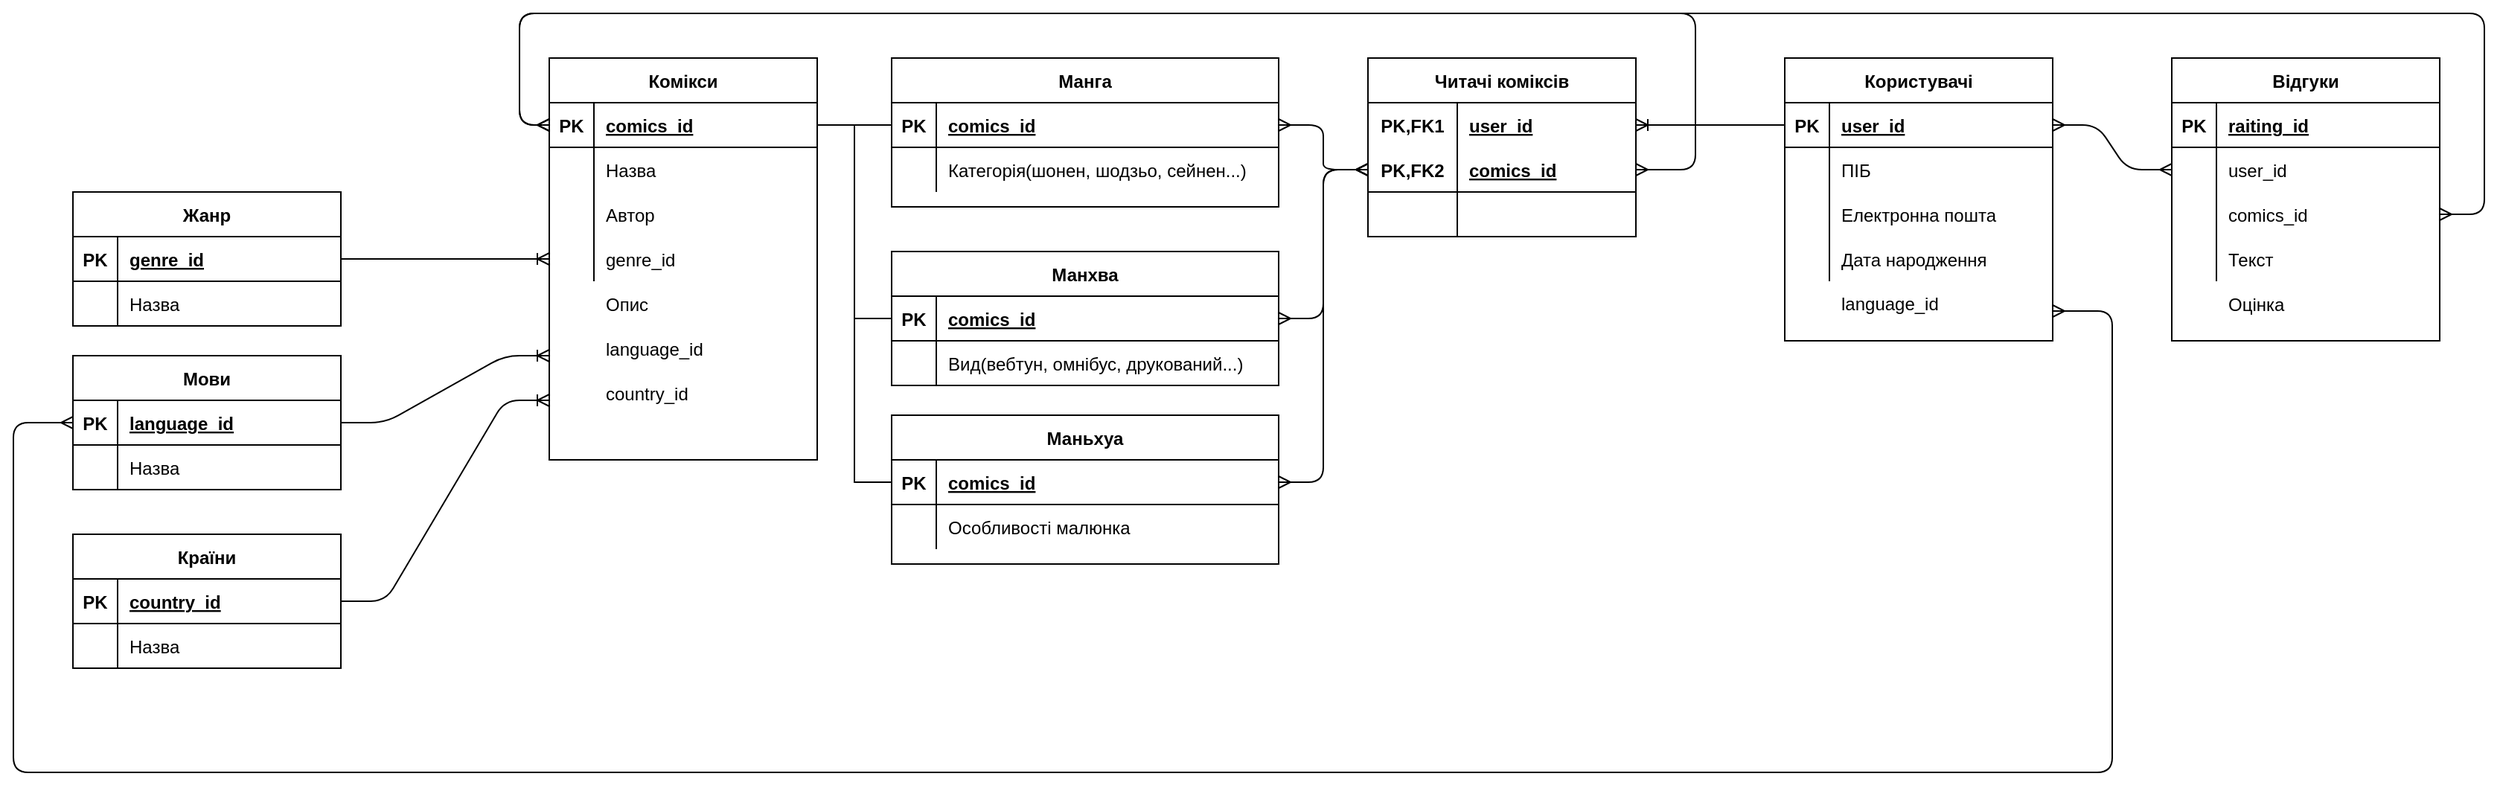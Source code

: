 <mxfile version="14.4.3" type="device"><diagram id="vymcYS4AUsaxsfzsNmZC" name="Сторінка-1"><mxGraphModel dx="1662" dy="814" grid="1" gridSize="10" guides="1" tooltips="1" connect="1" arrows="1" fold="1" page="1" pageScale="1" pageWidth="827" pageHeight="1169" math="0" shadow="0"><root><mxCell id="0"/><mxCell id="1" parent="0"/><mxCell id="VM4lRqBIkZv92vrYfj7k-14" value="Мови" style="shape=table;startSize=30;container=1;collapsible=1;childLayout=tableLayout;fixedRows=1;rowLines=0;fontStyle=1;align=center;resizeLast=1;" parent="1" vertex="1"><mxGeometry x="290" y="240" width="180" height="90" as="geometry"/></mxCell><mxCell id="VM4lRqBIkZv92vrYfj7k-15" value="" style="shape=partialRectangle;collapsible=0;dropTarget=0;pointerEvents=0;fillColor=none;top=0;left=0;bottom=1;right=0;points=[[0,0.5],[1,0.5]];portConstraint=eastwest;" parent="VM4lRqBIkZv92vrYfj7k-14" vertex="1"><mxGeometry y="30" width="180" height="30" as="geometry"/></mxCell><mxCell id="VM4lRqBIkZv92vrYfj7k-16" value="PK" style="shape=partialRectangle;connectable=0;fillColor=none;top=0;left=0;bottom=0;right=0;fontStyle=1;overflow=hidden;" parent="VM4lRqBIkZv92vrYfj7k-15" vertex="1"><mxGeometry width="30" height="30" as="geometry"/></mxCell><mxCell id="VM4lRqBIkZv92vrYfj7k-17" value="language_id" style="shape=partialRectangle;connectable=0;fillColor=none;top=0;left=0;bottom=0;right=0;align=left;spacingLeft=6;fontStyle=5;overflow=hidden;" parent="VM4lRqBIkZv92vrYfj7k-15" vertex="1"><mxGeometry x="30" width="150" height="30" as="geometry"/></mxCell><mxCell id="VM4lRqBIkZv92vrYfj7k-18" value="" style="shape=partialRectangle;collapsible=0;dropTarget=0;pointerEvents=0;fillColor=none;top=0;left=0;bottom=0;right=0;points=[[0,0.5],[1,0.5]];portConstraint=eastwest;" parent="VM4lRqBIkZv92vrYfj7k-14" vertex="1"><mxGeometry y="60" width="180" height="30" as="geometry"/></mxCell><mxCell id="VM4lRqBIkZv92vrYfj7k-19" value="" style="shape=partialRectangle;connectable=0;fillColor=none;top=0;left=0;bottom=0;right=0;editable=1;overflow=hidden;" parent="VM4lRqBIkZv92vrYfj7k-18" vertex="1"><mxGeometry width="30" height="30" as="geometry"/></mxCell><mxCell id="VM4lRqBIkZv92vrYfj7k-20" value="Назва" style="shape=partialRectangle;connectable=0;fillColor=none;top=0;left=0;bottom=0;right=0;align=left;spacingLeft=6;overflow=hidden;" parent="VM4lRqBIkZv92vrYfj7k-18" vertex="1"><mxGeometry x="30" width="150" height="30" as="geometry"/></mxCell><mxCell id="VM4lRqBIkZv92vrYfj7k-40" value="Країни" style="shape=table;startSize=30;container=1;collapsible=1;childLayout=tableLayout;fixedRows=1;rowLines=0;fontStyle=1;align=center;resizeLast=1;" parent="1" vertex="1"><mxGeometry x="290" y="360" width="180" height="90" as="geometry"/></mxCell><mxCell id="VM4lRqBIkZv92vrYfj7k-41" value="" style="shape=partialRectangle;collapsible=0;dropTarget=0;pointerEvents=0;fillColor=none;top=0;left=0;bottom=1;right=0;points=[[0,0.5],[1,0.5]];portConstraint=eastwest;" parent="VM4lRqBIkZv92vrYfj7k-40" vertex="1"><mxGeometry y="30" width="180" height="30" as="geometry"/></mxCell><mxCell id="VM4lRqBIkZv92vrYfj7k-42" value="PK" style="shape=partialRectangle;connectable=0;fillColor=none;top=0;left=0;bottom=0;right=0;fontStyle=1;overflow=hidden;" parent="VM4lRqBIkZv92vrYfj7k-41" vertex="1"><mxGeometry width="30" height="30" as="geometry"/></mxCell><mxCell id="VM4lRqBIkZv92vrYfj7k-43" value="country_id" style="shape=partialRectangle;connectable=0;fillColor=none;top=0;left=0;bottom=0;right=0;align=left;spacingLeft=6;fontStyle=5;overflow=hidden;" parent="VM4lRqBIkZv92vrYfj7k-41" vertex="1"><mxGeometry x="30" width="150" height="30" as="geometry"/></mxCell><mxCell id="VM4lRqBIkZv92vrYfj7k-44" value="" style="shape=partialRectangle;collapsible=0;dropTarget=0;pointerEvents=0;fillColor=none;top=0;left=0;bottom=0;right=0;points=[[0,0.5],[1,0.5]];portConstraint=eastwest;" parent="VM4lRqBIkZv92vrYfj7k-40" vertex="1"><mxGeometry y="60" width="180" height="30" as="geometry"/></mxCell><mxCell id="VM4lRqBIkZv92vrYfj7k-45" value="" style="shape=partialRectangle;connectable=0;fillColor=none;top=0;left=0;bottom=0;right=0;editable=1;overflow=hidden;" parent="VM4lRqBIkZv92vrYfj7k-44" vertex="1"><mxGeometry width="30" height="30" as="geometry"/></mxCell><mxCell id="VM4lRqBIkZv92vrYfj7k-46" value="Назва" style="shape=partialRectangle;connectable=0;fillColor=none;top=0;left=0;bottom=0;right=0;align=left;spacingLeft=6;overflow=hidden;" parent="VM4lRqBIkZv92vrYfj7k-44" vertex="1"><mxGeometry x="30" width="150" height="30" as="geometry"/></mxCell><mxCell id="VM4lRqBIkZv92vrYfj7k-65" value="" style="group" parent="1" vertex="1" connectable="0"><mxGeometry x="1440" y="40" width="180" height="190" as="geometry"/></mxCell><mxCell id="VM4lRqBIkZv92vrYfj7k-1" value="Користувачі" style="shape=table;startSize=30;container=1;collapsible=1;childLayout=tableLayout;fixedRows=1;rowLines=0;fontStyle=1;align=center;resizeLast=1;" parent="VM4lRqBIkZv92vrYfj7k-65" vertex="1"><mxGeometry width="180" height="190" as="geometry"><mxRectangle x="234" y="20" width="110" height="30" as="alternateBounds"/></mxGeometry></mxCell><mxCell id="VM4lRqBIkZv92vrYfj7k-2" value="" style="shape=partialRectangle;collapsible=0;dropTarget=0;pointerEvents=0;fillColor=none;top=0;left=0;bottom=1;right=0;points=[[0,0.5],[1,0.5]];portConstraint=eastwest;" parent="VM4lRqBIkZv92vrYfj7k-1" vertex="1"><mxGeometry y="30" width="180" height="30" as="geometry"/></mxCell><mxCell id="VM4lRqBIkZv92vrYfj7k-3" value="PK" style="shape=partialRectangle;connectable=0;fillColor=none;top=0;left=0;bottom=0;right=0;fontStyle=1;overflow=hidden;" parent="VM4lRqBIkZv92vrYfj7k-2" vertex="1"><mxGeometry width="30" height="30" as="geometry"/></mxCell><mxCell id="VM4lRqBIkZv92vrYfj7k-4" value="user_id" style="shape=partialRectangle;connectable=0;fillColor=none;top=0;left=0;bottom=0;right=0;align=left;spacingLeft=6;fontStyle=5;overflow=hidden;" parent="VM4lRqBIkZv92vrYfj7k-2" vertex="1"><mxGeometry x="30" width="150" height="30" as="geometry"/></mxCell><mxCell id="VM4lRqBIkZv92vrYfj7k-5" value="" style="shape=partialRectangle;collapsible=0;dropTarget=0;pointerEvents=0;fillColor=none;top=0;left=0;bottom=0;right=0;points=[[0,0.5],[1,0.5]];portConstraint=eastwest;" parent="VM4lRqBIkZv92vrYfj7k-1" vertex="1"><mxGeometry y="60" width="180" height="30" as="geometry"/></mxCell><mxCell id="VM4lRqBIkZv92vrYfj7k-6" value="" style="shape=partialRectangle;connectable=0;fillColor=none;top=0;left=0;bottom=0;right=0;editable=1;overflow=hidden;" parent="VM4lRqBIkZv92vrYfj7k-5" vertex="1"><mxGeometry width="30" height="30" as="geometry"/></mxCell><mxCell id="VM4lRqBIkZv92vrYfj7k-7" value="ПІБ" style="shape=partialRectangle;connectable=0;fillColor=none;top=0;left=0;bottom=0;right=0;align=left;spacingLeft=6;overflow=hidden;" parent="VM4lRqBIkZv92vrYfj7k-5" vertex="1"><mxGeometry x="30" width="150" height="30" as="geometry"/></mxCell><mxCell id="VM4lRqBIkZv92vrYfj7k-8" value="" style="shape=partialRectangle;collapsible=0;dropTarget=0;pointerEvents=0;fillColor=none;top=0;left=0;bottom=0;right=0;points=[[0,0.5],[1,0.5]];portConstraint=eastwest;" parent="VM4lRqBIkZv92vrYfj7k-1" vertex="1"><mxGeometry y="90" width="180" height="30" as="geometry"/></mxCell><mxCell id="VM4lRqBIkZv92vrYfj7k-9" value="" style="shape=partialRectangle;connectable=0;fillColor=none;top=0;left=0;bottom=0;right=0;editable=1;overflow=hidden;" parent="VM4lRqBIkZv92vrYfj7k-8" vertex="1"><mxGeometry width="30" height="30" as="geometry"/></mxCell><mxCell id="VM4lRqBIkZv92vrYfj7k-10" value="Електронна пошта" style="shape=partialRectangle;connectable=0;fillColor=none;top=0;left=0;bottom=0;right=0;align=left;spacingLeft=6;overflow=hidden;" parent="VM4lRqBIkZv92vrYfj7k-8" vertex="1"><mxGeometry x="30" width="150" height="30" as="geometry"/></mxCell><mxCell id="VM4lRqBIkZv92vrYfj7k-11" value="" style="shape=partialRectangle;collapsible=0;dropTarget=0;pointerEvents=0;fillColor=none;top=0;left=0;bottom=0;right=0;points=[[0,0.5],[1,0.5]];portConstraint=eastwest;" parent="VM4lRqBIkZv92vrYfj7k-1" vertex="1"><mxGeometry y="120" width="180" height="30" as="geometry"/></mxCell><mxCell id="VM4lRqBIkZv92vrYfj7k-12" value="" style="shape=partialRectangle;connectable=0;fillColor=none;top=0;left=0;bottom=0;right=0;editable=1;overflow=hidden;" parent="VM4lRqBIkZv92vrYfj7k-11" vertex="1"><mxGeometry width="30" height="30" as="geometry"/></mxCell><mxCell id="VM4lRqBIkZv92vrYfj7k-13" value="Дата народження" style="shape=partialRectangle;connectable=0;fillColor=none;top=0;left=0;bottom=0;right=0;align=left;spacingLeft=6;overflow=hidden;" parent="VM4lRqBIkZv92vrYfj7k-11" vertex="1"><mxGeometry x="30" width="150" height="30" as="geometry"/></mxCell><mxCell id="VM4lRqBIkZv92vrYfj7k-64" value="language_id" style="shape=partialRectangle;connectable=0;fillColor=none;top=0;left=0;bottom=0;right=0;align=left;spacingLeft=6;overflow=hidden;" parent="VM4lRqBIkZv92vrYfj7k-65" vertex="1"><mxGeometry x="30" y="150" width="150" height="28.5" as="geometry"/></mxCell><mxCell id="VM4lRqBIkZv92vrYfj7k-69" value="" style="group" parent="1" vertex="1" connectable="0"><mxGeometry x="610" y="40" width="180" height="270" as="geometry"/></mxCell><mxCell id="VM4lRqBIkZv92vrYfj7k-27" value="Комікси" style="shape=table;startSize=30;container=1;collapsible=1;childLayout=tableLayout;fixedRows=1;rowLines=0;fontStyle=1;align=center;resizeLast=1;" parent="VM4lRqBIkZv92vrYfj7k-69" vertex="1"><mxGeometry width="180" height="270" as="geometry"/></mxCell><mxCell id="VM4lRqBIkZv92vrYfj7k-28" value="" style="shape=partialRectangle;collapsible=0;dropTarget=0;pointerEvents=0;fillColor=none;top=0;left=0;bottom=1;right=0;points=[[0,0.5],[1,0.5]];portConstraint=eastwest;" parent="VM4lRqBIkZv92vrYfj7k-27" vertex="1"><mxGeometry y="30" width="180" height="30" as="geometry"/></mxCell><mxCell id="VM4lRqBIkZv92vrYfj7k-29" value="PK" style="shape=partialRectangle;connectable=0;fillColor=none;top=0;left=0;bottom=0;right=0;fontStyle=1;overflow=hidden;" parent="VM4lRqBIkZv92vrYfj7k-28" vertex="1"><mxGeometry width="30" height="30" as="geometry"/></mxCell><mxCell id="VM4lRqBIkZv92vrYfj7k-30" value="comics_id" style="shape=partialRectangle;connectable=0;fillColor=none;top=0;left=0;bottom=0;right=0;align=left;spacingLeft=6;fontStyle=5;overflow=hidden;" parent="VM4lRqBIkZv92vrYfj7k-28" vertex="1"><mxGeometry x="30" width="150" height="30" as="geometry"/></mxCell><mxCell id="VM4lRqBIkZv92vrYfj7k-31" value="" style="shape=partialRectangle;collapsible=0;dropTarget=0;pointerEvents=0;fillColor=none;top=0;left=0;bottom=0;right=0;points=[[0,0.5],[1,0.5]];portConstraint=eastwest;" parent="VM4lRqBIkZv92vrYfj7k-27" vertex="1"><mxGeometry y="60" width="180" height="30" as="geometry"/></mxCell><mxCell id="VM4lRqBIkZv92vrYfj7k-32" value="" style="shape=partialRectangle;connectable=0;fillColor=none;top=0;left=0;bottom=0;right=0;editable=1;overflow=hidden;" parent="VM4lRqBIkZv92vrYfj7k-31" vertex="1"><mxGeometry width="30" height="30" as="geometry"/></mxCell><mxCell id="VM4lRqBIkZv92vrYfj7k-33" value="Назва" style="shape=partialRectangle;connectable=0;fillColor=none;top=0;left=0;bottom=0;right=0;align=left;spacingLeft=6;overflow=hidden;" parent="VM4lRqBIkZv92vrYfj7k-31" vertex="1"><mxGeometry x="30" width="150" height="30" as="geometry"/></mxCell><mxCell id="VM4lRqBIkZv92vrYfj7k-34" value="" style="shape=partialRectangle;collapsible=0;dropTarget=0;pointerEvents=0;fillColor=none;top=0;left=0;bottom=0;right=0;points=[[0,0.5],[1,0.5]];portConstraint=eastwest;" parent="VM4lRqBIkZv92vrYfj7k-27" vertex="1"><mxGeometry y="90" width="180" height="30" as="geometry"/></mxCell><mxCell id="VM4lRqBIkZv92vrYfj7k-35" value="" style="shape=partialRectangle;connectable=0;fillColor=none;top=0;left=0;bottom=0;right=0;editable=1;overflow=hidden;" parent="VM4lRqBIkZv92vrYfj7k-34" vertex="1"><mxGeometry width="30" height="30" as="geometry"/></mxCell><mxCell id="VM4lRqBIkZv92vrYfj7k-36" value="Автор" style="shape=partialRectangle;connectable=0;fillColor=none;top=0;left=0;bottom=0;right=0;align=left;spacingLeft=6;overflow=hidden;" parent="VM4lRqBIkZv92vrYfj7k-34" vertex="1"><mxGeometry x="30" width="150" height="30" as="geometry"/></mxCell><mxCell id="VM4lRqBIkZv92vrYfj7k-37" value="" style="shape=partialRectangle;collapsible=0;dropTarget=0;pointerEvents=0;fillColor=none;top=0;left=0;bottom=0;right=0;points=[[0,0.5],[1,0.5]];portConstraint=eastwest;" parent="VM4lRqBIkZv92vrYfj7k-27" vertex="1"><mxGeometry y="120" width="180" height="30" as="geometry"/></mxCell><mxCell id="VM4lRqBIkZv92vrYfj7k-38" value="" style="shape=partialRectangle;connectable=0;fillColor=none;top=0;left=0;bottom=0;right=0;editable=1;overflow=hidden;" parent="VM4lRqBIkZv92vrYfj7k-37" vertex="1"><mxGeometry width="30" height="30" as="geometry"/></mxCell><mxCell id="VM4lRqBIkZv92vrYfj7k-39" value="genre_id" style="shape=partialRectangle;connectable=0;fillColor=none;top=0;left=0;bottom=0;right=0;align=left;spacingLeft=6;overflow=hidden;" parent="VM4lRqBIkZv92vrYfj7k-37" vertex="1"><mxGeometry x="30" width="150" height="30" as="geometry"/></mxCell><mxCell id="VM4lRqBIkZv92vrYfj7k-66" value="Опис" style="shape=partialRectangle;connectable=0;fillColor=none;top=0;left=0;bottom=0;right=0;align=left;spacingLeft=6;overflow=hidden;" parent="VM4lRqBIkZv92vrYfj7k-69" vertex="1"><mxGeometry x="30" y="150" width="150" height="30" as="geometry"/></mxCell><mxCell id="VM4lRqBIkZv92vrYfj7k-67" value="language_id" style="shape=partialRectangle;connectable=0;fillColor=none;top=0;left=0;bottom=0;right=0;align=left;spacingLeft=6;overflow=hidden;" parent="VM4lRqBIkZv92vrYfj7k-69" vertex="1"><mxGeometry x="30" y="180" width="150" height="30" as="geometry"/></mxCell><mxCell id="VM4lRqBIkZv92vrYfj7k-68" value="country_id" style="shape=partialRectangle;connectable=0;fillColor=none;top=0;left=0;bottom=0;right=0;align=left;spacingLeft=6;overflow=hidden;" parent="VM4lRqBIkZv92vrYfj7k-69" vertex="1"><mxGeometry x="30" y="210" width="150" height="30" as="geometry"/></mxCell><mxCell id="VM4lRqBIkZv92vrYfj7k-96" value="Жанр" style="shape=table;startSize=30;container=1;collapsible=1;childLayout=tableLayout;fixedRows=1;rowLines=0;fontStyle=1;align=center;resizeLast=1;" parent="1" vertex="1"><mxGeometry x="290" y="130" width="180" height="90" as="geometry"/></mxCell><mxCell id="VM4lRqBIkZv92vrYfj7k-97" value="" style="shape=partialRectangle;collapsible=0;dropTarget=0;pointerEvents=0;fillColor=none;top=0;left=0;bottom=1;right=0;points=[[0,0.5],[1,0.5]];portConstraint=eastwest;" parent="VM4lRqBIkZv92vrYfj7k-96" vertex="1"><mxGeometry y="30" width="180" height="30" as="geometry"/></mxCell><mxCell id="VM4lRqBIkZv92vrYfj7k-98" value="PK" style="shape=partialRectangle;connectable=0;fillColor=none;top=0;left=0;bottom=0;right=0;fontStyle=1;overflow=hidden;" parent="VM4lRqBIkZv92vrYfj7k-97" vertex="1"><mxGeometry width="30" height="30" as="geometry"/></mxCell><mxCell id="VM4lRqBIkZv92vrYfj7k-99" value="genre_id" style="shape=partialRectangle;connectable=0;fillColor=none;top=0;left=0;bottom=0;right=0;align=left;spacingLeft=6;fontStyle=5;overflow=hidden;" parent="VM4lRqBIkZv92vrYfj7k-97" vertex="1"><mxGeometry x="30" width="150" height="30" as="geometry"/></mxCell><mxCell id="VM4lRqBIkZv92vrYfj7k-100" value="" style="shape=partialRectangle;collapsible=0;dropTarget=0;pointerEvents=0;fillColor=none;top=0;left=0;bottom=0;right=0;points=[[0,0.5],[1,0.5]];portConstraint=eastwest;" parent="VM4lRqBIkZv92vrYfj7k-96" vertex="1"><mxGeometry y="60" width="180" height="30" as="geometry"/></mxCell><mxCell id="VM4lRqBIkZv92vrYfj7k-101" value="" style="shape=partialRectangle;connectable=0;fillColor=none;top=0;left=0;bottom=0;right=0;editable=1;overflow=hidden;" parent="VM4lRqBIkZv92vrYfj7k-100" vertex="1"><mxGeometry width="30" height="30" as="geometry"/></mxCell><mxCell id="VM4lRqBIkZv92vrYfj7k-102" value="Назва" style="shape=partialRectangle;connectable=0;fillColor=none;top=0;left=0;bottom=0;right=0;align=left;spacingLeft=6;overflow=hidden;" parent="VM4lRqBIkZv92vrYfj7k-100" vertex="1"><mxGeometry x="30" width="150" height="30" as="geometry"/></mxCell><mxCell id="VM4lRqBIkZv92vrYfj7k-109" value="Читачі коміксів" style="shape=table;startSize=30;container=1;collapsible=1;childLayout=tableLayout;fixedRows=1;rowLines=0;fontStyle=1;align=center;resizeLast=1;" parent="1" vertex="1"><mxGeometry x="1160" y="40" width="180" height="120" as="geometry"/></mxCell><mxCell id="VM4lRqBIkZv92vrYfj7k-110" value="" style="shape=partialRectangle;collapsible=0;dropTarget=0;pointerEvents=0;fillColor=none;top=0;left=0;bottom=0;right=0;points=[[0,0.5],[1,0.5]];portConstraint=eastwest;" parent="VM4lRqBIkZv92vrYfj7k-109" vertex="1"><mxGeometry y="30" width="180" height="30" as="geometry"/></mxCell><mxCell id="VM4lRqBIkZv92vrYfj7k-111" value="PK,FK1" style="shape=partialRectangle;connectable=0;fillColor=none;top=0;left=0;bottom=0;right=0;fontStyle=1;overflow=hidden;" parent="VM4lRqBIkZv92vrYfj7k-110" vertex="1"><mxGeometry width="60" height="30" as="geometry"/></mxCell><mxCell id="VM4lRqBIkZv92vrYfj7k-112" value="user_id" style="shape=partialRectangle;connectable=0;fillColor=none;top=0;left=0;bottom=0;right=0;align=left;spacingLeft=6;fontStyle=5;overflow=hidden;" parent="VM4lRqBIkZv92vrYfj7k-110" vertex="1"><mxGeometry x="60" width="120" height="30" as="geometry"/></mxCell><mxCell id="VM4lRqBIkZv92vrYfj7k-113" value="" style="shape=partialRectangle;collapsible=0;dropTarget=0;pointerEvents=0;fillColor=none;top=0;left=0;bottom=1;right=0;points=[[0,0.5],[1,0.5]];portConstraint=eastwest;" parent="VM4lRqBIkZv92vrYfj7k-109" vertex="1"><mxGeometry y="60" width="180" height="30" as="geometry"/></mxCell><mxCell id="VM4lRqBIkZv92vrYfj7k-114" value="PK,FK2" style="shape=partialRectangle;connectable=0;fillColor=none;top=0;left=0;bottom=0;right=0;fontStyle=1;overflow=hidden;" parent="VM4lRqBIkZv92vrYfj7k-113" vertex="1"><mxGeometry width="60" height="30" as="geometry"/></mxCell><mxCell id="VM4lRqBIkZv92vrYfj7k-115" value="comics_id" style="shape=partialRectangle;connectable=0;fillColor=none;top=0;left=0;bottom=0;right=0;align=left;spacingLeft=6;fontStyle=5;overflow=hidden;" parent="VM4lRqBIkZv92vrYfj7k-113" vertex="1"><mxGeometry x="60" width="120" height="30" as="geometry"/></mxCell><mxCell id="VM4lRqBIkZv92vrYfj7k-116" value="" style="shape=partialRectangle;collapsible=0;dropTarget=0;pointerEvents=0;fillColor=none;top=0;left=0;bottom=0;right=0;points=[[0,0.5],[1,0.5]];portConstraint=eastwest;" parent="VM4lRqBIkZv92vrYfj7k-109" vertex="1"><mxGeometry y="90" width="180" height="30" as="geometry"/></mxCell><mxCell id="VM4lRqBIkZv92vrYfj7k-117" value="" style="shape=partialRectangle;connectable=0;fillColor=none;top=0;left=0;bottom=0;right=0;editable=1;overflow=hidden;" parent="VM4lRqBIkZv92vrYfj7k-116" vertex="1"><mxGeometry width="60" height="30" as="geometry"/></mxCell><mxCell id="VM4lRqBIkZv92vrYfj7k-118" value="" style="shape=partialRectangle;connectable=0;fillColor=none;top=0;left=0;bottom=0;right=0;align=left;spacingLeft=6;overflow=hidden;" parent="VM4lRqBIkZv92vrYfj7k-116" vertex="1"><mxGeometry x="60" width="120" height="30" as="geometry"/></mxCell><mxCell id="VM4lRqBIkZv92vrYfj7k-123" value="" style="group" parent="1" vertex="1" connectable="0"><mxGeometry x="1700" y="40" width="180" height="190" as="geometry"/></mxCell><mxCell id="VM4lRqBIkZv92vrYfj7k-83" value="Відгуки" style="shape=table;startSize=30;container=1;collapsible=1;childLayout=tableLayout;fixedRows=1;rowLines=0;fontStyle=1;align=center;resizeLast=1;" parent="VM4lRqBIkZv92vrYfj7k-123" vertex="1"><mxGeometry width="180" height="190" as="geometry"/></mxCell><mxCell id="VM4lRqBIkZv92vrYfj7k-84" value="" style="shape=partialRectangle;collapsible=0;dropTarget=0;pointerEvents=0;fillColor=none;top=0;left=0;bottom=1;right=0;points=[[0,0.5],[1,0.5]];portConstraint=eastwest;" parent="VM4lRqBIkZv92vrYfj7k-83" vertex="1"><mxGeometry y="30" width="180" height="30" as="geometry"/></mxCell><mxCell id="VM4lRqBIkZv92vrYfj7k-85" value="PK" style="shape=partialRectangle;connectable=0;fillColor=none;top=0;left=0;bottom=0;right=0;fontStyle=1;overflow=hidden;" parent="VM4lRqBIkZv92vrYfj7k-84" vertex="1"><mxGeometry width="30" height="30" as="geometry"/></mxCell><mxCell id="VM4lRqBIkZv92vrYfj7k-86" value="raiting_id" style="shape=partialRectangle;connectable=0;fillColor=none;top=0;left=0;bottom=0;right=0;align=left;spacingLeft=6;fontStyle=5;overflow=hidden;" parent="VM4lRqBIkZv92vrYfj7k-84" vertex="1"><mxGeometry x="30" width="150" height="30" as="geometry"/></mxCell><mxCell id="VM4lRqBIkZv92vrYfj7k-87" value="" style="shape=partialRectangle;collapsible=0;dropTarget=0;pointerEvents=0;fillColor=none;top=0;left=0;bottom=0;right=0;points=[[0,0.5],[1,0.5]];portConstraint=eastwest;" parent="VM4lRqBIkZv92vrYfj7k-83" vertex="1"><mxGeometry y="60" width="180" height="30" as="geometry"/></mxCell><mxCell id="VM4lRqBIkZv92vrYfj7k-88" value="" style="shape=partialRectangle;connectable=0;fillColor=none;top=0;left=0;bottom=0;right=0;editable=1;overflow=hidden;" parent="VM4lRqBIkZv92vrYfj7k-87" vertex="1"><mxGeometry width="30" height="30" as="geometry"/></mxCell><mxCell id="VM4lRqBIkZv92vrYfj7k-89" value="user_id" style="shape=partialRectangle;connectable=0;fillColor=none;top=0;left=0;bottom=0;right=0;align=left;spacingLeft=6;overflow=hidden;" parent="VM4lRqBIkZv92vrYfj7k-87" vertex="1"><mxGeometry x="30" width="150" height="30" as="geometry"/></mxCell><mxCell id="VM4lRqBIkZv92vrYfj7k-90" value="" style="shape=partialRectangle;collapsible=0;dropTarget=0;pointerEvents=0;fillColor=none;top=0;left=0;bottom=0;right=0;points=[[0,0.5],[1,0.5]];portConstraint=eastwest;" parent="VM4lRqBIkZv92vrYfj7k-83" vertex="1"><mxGeometry y="90" width="180" height="30" as="geometry"/></mxCell><mxCell id="VM4lRqBIkZv92vrYfj7k-91" value="" style="shape=partialRectangle;connectable=0;fillColor=none;top=0;left=0;bottom=0;right=0;editable=1;overflow=hidden;" parent="VM4lRqBIkZv92vrYfj7k-90" vertex="1"><mxGeometry width="30" height="30" as="geometry"/></mxCell><mxCell id="VM4lRqBIkZv92vrYfj7k-92" value="comics_id" style="shape=partialRectangle;connectable=0;fillColor=none;top=0;left=0;bottom=0;right=0;align=left;spacingLeft=6;overflow=hidden;" parent="VM4lRqBIkZv92vrYfj7k-90" vertex="1"><mxGeometry x="30" width="150" height="30" as="geometry"/></mxCell><mxCell id="VM4lRqBIkZv92vrYfj7k-93" value="" style="shape=partialRectangle;collapsible=0;dropTarget=0;pointerEvents=0;fillColor=none;top=0;left=0;bottom=0;right=0;points=[[0,0.5],[1,0.5]];portConstraint=eastwest;" parent="VM4lRqBIkZv92vrYfj7k-83" vertex="1"><mxGeometry y="120" width="180" height="30" as="geometry"/></mxCell><mxCell id="VM4lRqBIkZv92vrYfj7k-94" value="" style="shape=partialRectangle;connectable=0;fillColor=none;top=0;left=0;bottom=0;right=0;editable=1;overflow=hidden;" parent="VM4lRqBIkZv92vrYfj7k-93" vertex="1"><mxGeometry width="30" height="30" as="geometry"/></mxCell><mxCell id="VM4lRqBIkZv92vrYfj7k-95" value="Текст" style="shape=partialRectangle;connectable=0;fillColor=none;top=0;left=0;bottom=0;right=0;align=left;spacingLeft=6;overflow=hidden;" parent="VM4lRqBIkZv92vrYfj7k-93" vertex="1"><mxGeometry x="30" width="150" height="30" as="geometry"/></mxCell><mxCell id="VM4lRqBIkZv92vrYfj7k-122" value="Оцінка" style="shape=partialRectangle;connectable=0;fillColor=none;top=0;left=0;bottom=0;right=0;align=left;spacingLeft=6;overflow=hidden;" parent="VM4lRqBIkZv92vrYfj7k-123" vertex="1"><mxGeometry x="30" y="150" width="150" height="30" as="geometry"/></mxCell><mxCell id="VM4lRqBIkZv92vrYfj7k-124" value="Манга" style="shape=table;startSize=30;container=1;collapsible=1;childLayout=tableLayout;fixedRows=1;rowLines=0;fontStyle=1;align=center;resizeLast=1;" parent="1" vertex="1"><mxGeometry x="840" y="40" width="260" height="100" as="geometry"/></mxCell><mxCell id="VM4lRqBIkZv92vrYfj7k-125" value="" style="shape=partialRectangle;collapsible=0;dropTarget=0;pointerEvents=0;fillColor=none;top=0;left=0;bottom=1;right=0;points=[[0,0.5],[1,0.5]];portConstraint=eastwest;" parent="VM4lRqBIkZv92vrYfj7k-124" vertex="1"><mxGeometry y="30" width="260" height="30" as="geometry"/></mxCell><mxCell id="VM4lRqBIkZv92vrYfj7k-126" value="PK" style="shape=partialRectangle;connectable=0;fillColor=none;top=0;left=0;bottom=0;right=0;fontStyle=1;overflow=hidden;" parent="VM4lRqBIkZv92vrYfj7k-125" vertex="1"><mxGeometry width="30" height="30" as="geometry"/></mxCell><mxCell id="VM4lRqBIkZv92vrYfj7k-127" value="comics_id" style="shape=partialRectangle;connectable=0;fillColor=none;top=0;left=0;bottom=0;right=0;align=left;spacingLeft=6;fontStyle=5;overflow=hidden;" parent="VM4lRqBIkZv92vrYfj7k-125" vertex="1"><mxGeometry x="30" width="230" height="30" as="geometry"/></mxCell><mxCell id="VM4lRqBIkZv92vrYfj7k-128" value="" style="shape=partialRectangle;collapsible=0;dropTarget=0;pointerEvents=0;fillColor=none;top=0;left=0;bottom=0;right=0;points=[[0,0.5],[1,0.5]];portConstraint=eastwest;" parent="VM4lRqBIkZv92vrYfj7k-124" vertex="1"><mxGeometry y="60" width="260" height="30" as="geometry"/></mxCell><mxCell id="VM4lRqBIkZv92vrYfj7k-129" value="" style="shape=partialRectangle;connectable=0;fillColor=none;top=0;left=0;bottom=0;right=0;editable=1;overflow=hidden;" parent="VM4lRqBIkZv92vrYfj7k-128" vertex="1"><mxGeometry width="30" height="30" as="geometry"/></mxCell><mxCell id="VM4lRqBIkZv92vrYfj7k-130" value="Категорія(шонен, шодзьо, сейнен...)" style="shape=partialRectangle;connectable=0;fillColor=none;top=0;left=0;bottom=0;right=0;align=left;spacingLeft=6;overflow=hidden;" parent="VM4lRqBIkZv92vrYfj7k-128" vertex="1"><mxGeometry x="30" width="230" height="30" as="geometry"/></mxCell><mxCell id="VM4lRqBIkZv92vrYfj7k-137" value="Маньхуа" style="shape=table;startSize=30;container=1;collapsible=1;childLayout=tableLayout;fixedRows=1;rowLines=0;fontStyle=1;align=center;resizeLast=1;" parent="1" vertex="1"><mxGeometry x="840" y="280" width="260" height="100" as="geometry"/></mxCell><mxCell id="VM4lRqBIkZv92vrYfj7k-138" value="" style="shape=partialRectangle;collapsible=0;dropTarget=0;pointerEvents=0;fillColor=none;top=0;left=0;bottom=1;right=0;points=[[0,0.5],[1,0.5]];portConstraint=eastwest;" parent="VM4lRqBIkZv92vrYfj7k-137" vertex="1"><mxGeometry y="30" width="260" height="30" as="geometry"/></mxCell><mxCell id="VM4lRqBIkZv92vrYfj7k-139" value="PK" style="shape=partialRectangle;connectable=0;fillColor=none;top=0;left=0;bottom=0;right=0;fontStyle=1;overflow=hidden;" parent="VM4lRqBIkZv92vrYfj7k-138" vertex="1"><mxGeometry width="30" height="30" as="geometry"/></mxCell><mxCell id="VM4lRqBIkZv92vrYfj7k-140" value="comics_id" style="shape=partialRectangle;connectable=0;fillColor=none;top=0;left=0;bottom=0;right=0;align=left;spacingLeft=6;fontStyle=5;overflow=hidden;" parent="VM4lRqBIkZv92vrYfj7k-138" vertex="1"><mxGeometry x="30" width="230" height="30" as="geometry"/></mxCell><mxCell id="VM4lRqBIkZv92vrYfj7k-141" value="" style="shape=partialRectangle;collapsible=0;dropTarget=0;pointerEvents=0;fillColor=none;top=0;left=0;bottom=0;right=0;points=[[0,0.5],[1,0.5]];portConstraint=eastwest;" parent="VM4lRqBIkZv92vrYfj7k-137" vertex="1"><mxGeometry y="60" width="260" height="30" as="geometry"/></mxCell><mxCell id="VM4lRqBIkZv92vrYfj7k-142" value="" style="shape=partialRectangle;connectable=0;fillColor=none;top=0;left=0;bottom=0;right=0;editable=1;overflow=hidden;" parent="VM4lRqBIkZv92vrYfj7k-141" vertex="1"><mxGeometry width="30" height="30" as="geometry"/></mxCell><mxCell id="VM4lRqBIkZv92vrYfj7k-143" value="Особливості малюнка" style="shape=partialRectangle;connectable=0;fillColor=none;top=0;left=0;bottom=0;right=0;align=left;spacingLeft=6;overflow=hidden;" parent="VM4lRqBIkZv92vrYfj7k-141" vertex="1"><mxGeometry x="30" width="230" height="30" as="geometry"/></mxCell><mxCell id="VM4lRqBIkZv92vrYfj7k-150" value="Манхва" style="shape=table;startSize=30;container=1;collapsible=1;childLayout=tableLayout;fixedRows=1;rowLines=0;fontStyle=1;align=center;resizeLast=1;" parent="1" vertex="1"><mxGeometry x="840" y="170" width="260" height="90" as="geometry"/></mxCell><mxCell id="VM4lRqBIkZv92vrYfj7k-151" value="" style="shape=partialRectangle;collapsible=0;dropTarget=0;pointerEvents=0;fillColor=none;top=0;left=0;bottom=1;right=0;points=[[0,0.5],[1,0.5]];portConstraint=eastwest;" parent="VM4lRqBIkZv92vrYfj7k-150" vertex="1"><mxGeometry y="30" width="260" height="30" as="geometry"/></mxCell><mxCell id="VM4lRqBIkZv92vrYfj7k-152" value="PK" style="shape=partialRectangle;connectable=0;fillColor=none;top=0;left=0;bottom=0;right=0;fontStyle=1;overflow=hidden;" parent="VM4lRqBIkZv92vrYfj7k-151" vertex="1"><mxGeometry width="30" height="30" as="geometry"/></mxCell><mxCell id="VM4lRqBIkZv92vrYfj7k-153" value="comics_id" style="shape=partialRectangle;connectable=0;fillColor=none;top=0;left=0;bottom=0;right=0;align=left;spacingLeft=6;fontStyle=5;overflow=hidden;" parent="VM4lRqBIkZv92vrYfj7k-151" vertex="1"><mxGeometry x="30" width="230" height="30" as="geometry"/></mxCell><mxCell id="VM4lRqBIkZv92vrYfj7k-154" value="" style="shape=partialRectangle;collapsible=0;dropTarget=0;pointerEvents=0;fillColor=none;top=0;left=0;bottom=0;right=0;points=[[0,0.5],[1,0.5]];portConstraint=eastwest;" parent="VM4lRqBIkZv92vrYfj7k-150" vertex="1"><mxGeometry y="60" width="260" height="30" as="geometry"/></mxCell><mxCell id="VM4lRqBIkZv92vrYfj7k-155" value="" style="shape=partialRectangle;connectable=0;fillColor=none;top=0;left=0;bottom=0;right=0;editable=1;overflow=hidden;" parent="VM4lRqBIkZv92vrYfj7k-154" vertex="1"><mxGeometry width="30" height="30" as="geometry"/></mxCell><mxCell id="VM4lRqBIkZv92vrYfj7k-156" value="Вид(вебтун, омнібус, друкований...)" style="shape=partialRectangle;connectable=0;fillColor=none;top=0;left=0;bottom=0;right=0;align=left;spacingLeft=6;overflow=hidden;" parent="VM4lRqBIkZv92vrYfj7k-154" vertex="1"><mxGeometry x="30" width="230" height="30" as="geometry"/></mxCell><mxCell id="vu-lNwL2FSUkZWzbk-OQ-1" value="" style="edgeStyle=entityRelationEdgeStyle;fontSize=12;html=1;endArrow=ERoneToMany;exitX=1;exitY=0.5;exitDx=0;exitDy=0;entryX=0;entryY=0.5;entryDx=0;entryDy=0;" edge="1" parent="1" source="VM4lRqBIkZv92vrYfj7k-97" target="VM4lRqBIkZv92vrYfj7k-37"><mxGeometry width="100" height="100" relative="1" as="geometry"><mxPoint x="550" y="175" as="sourcePoint"/><mxPoint x="840" y="140" as="targetPoint"/></mxGeometry></mxCell><mxCell id="vu-lNwL2FSUkZWzbk-OQ-4" value="" style="edgeStyle=entityRelationEdgeStyle;fontSize=12;html=1;endArrow=ERoneToMany;" edge="1" parent="1"><mxGeometry width="100" height="100" relative="1" as="geometry"><mxPoint x="470" y="285" as="sourcePoint"/><mxPoint x="610" y="240" as="targetPoint"/></mxGeometry></mxCell><mxCell id="vu-lNwL2FSUkZWzbk-OQ-5" value="" style="edgeStyle=entityRelationEdgeStyle;fontSize=12;html=1;endArrow=ERoneToMany;exitX=1;exitY=0.5;exitDx=0;exitDy=0;" edge="1" parent="1" source="VM4lRqBIkZv92vrYfj7k-41"><mxGeometry width="100" height="100" relative="1" as="geometry"><mxPoint x="510" y="450" as="sourcePoint"/><mxPoint x="610" y="270" as="targetPoint"/></mxGeometry></mxCell><mxCell id="vu-lNwL2FSUkZWzbk-OQ-7" value="" style="edgeStyle=orthogonalEdgeStyle;fontSize=12;html=1;endArrow=ERmany;startArrow=ERmany;exitX=1;exitY=0.5;exitDx=0;exitDy=0;entryX=0;entryY=0.5;entryDx=0;entryDy=0;" edge="1" parent="1" source="VM4lRqBIkZv92vrYfj7k-90" target="VM4lRqBIkZv92vrYfj7k-28"><mxGeometry width="100" height="100" relative="1" as="geometry"><mxPoint x="1910" y="200" as="sourcePoint"/><mxPoint x="2010" y="100" as="targetPoint"/><Array as="points"><mxPoint x="1910" y="145"/><mxPoint x="1910" y="10"/><mxPoint x="590" y="10"/><mxPoint x="590" y="85"/></Array></mxGeometry></mxCell><mxCell id="vu-lNwL2FSUkZWzbk-OQ-11" value="" style="edgeStyle=entityRelationEdgeStyle;fontSize=12;html=1;endArrow=ERmany;startArrow=ERmany;exitX=1;exitY=0.5;exitDx=0;exitDy=0;entryX=0;entryY=0.5;entryDx=0;entryDy=0;" edge="1" parent="1" source="VM4lRqBIkZv92vrYfj7k-2" target="VM4lRqBIkZv92vrYfj7k-87"><mxGeometry width="100" height="100" relative="1" as="geometry"><mxPoint x="1690" y="450" as="sourcePoint"/><mxPoint x="1790" y="350" as="targetPoint"/></mxGeometry></mxCell><mxCell id="vu-lNwL2FSUkZWzbk-OQ-12" value="" style="edgeStyle=entityRelationEdgeStyle;fontSize=12;html=1;endArrow=ERoneToMany;entryX=1;entryY=0.5;entryDx=0;entryDy=0;exitX=0;exitY=0.5;exitDx=0;exitDy=0;" edge="1" parent="1" source="VM4lRqBIkZv92vrYfj7k-2" target="VM4lRqBIkZv92vrYfj7k-110"><mxGeometry width="100" height="100" relative="1" as="geometry"><mxPoint x="1390" y="70" as="sourcePoint"/><mxPoint x="1460" y="40" as="targetPoint"/></mxGeometry></mxCell><mxCell id="vu-lNwL2FSUkZWzbk-OQ-14" value="" style="edgeStyle=entityRelationEdgeStyle;fontSize=12;html=1;endArrow=ERmany;startArrow=ERmany;exitX=1;exitY=0.5;exitDx=0;exitDy=0;entryX=0;entryY=0.5;entryDx=0;entryDy=0;" edge="1" parent="1" source="VM4lRqBIkZv92vrYfj7k-125" target="VM4lRqBIkZv92vrYfj7k-113"><mxGeometry width="100" height="100" relative="1" as="geometry"><mxPoint x="1170" y="370" as="sourcePoint"/><mxPoint x="1270" y="270" as="targetPoint"/></mxGeometry></mxCell><mxCell id="vu-lNwL2FSUkZWzbk-OQ-15" value="" style="edgeStyle=entityRelationEdgeStyle;fontSize=12;html=1;endArrow=ERmany;startArrow=ERmany;exitX=1;exitY=0.5;exitDx=0;exitDy=0;entryX=0;entryY=0.5;entryDx=0;entryDy=0;" edge="1" parent="1" source="VM4lRqBIkZv92vrYfj7k-151" target="VM4lRqBIkZv92vrYfj7k-113"><mxGeometry width="100" height="100" relative="1" as="geometry"><mxPoint x="1140" y="340" as="sourcePoint"/><mxPoint x="1160" y="110" as="targetPoint"/></mxGeometry></mxCell><mxCell id="vu-lNwL2FSUkZWzbk-OQ-16" value="" style="edgeStyle=entityRelationEdgeStyle;fontSize=12;html=1;endArrow=ERmany;startArrow=ERmany;exitX=1;exitY=0.5;exitDx=0;exitDy=0;entryX=0;entryY=0.5;entryDx=0;entryDy=0;" edge="1" parent="1" source="VM4lRqBIkZv92vrYfj7k-138" target="VM4lRqBIkZv92vrYfj7k-113"><mxGeometry width="100" height="100" relative="1" as="geometry"><mxPoint x="1160" y="400" as="sourcePoint"/><mxPoint x="1160" y="120" as="targetPoint"/></mxGeometry></mxCell><mxCell id="vu-lNwL2FSUkZWzbk-OQ-17" value="" style="edgeStyle=orthogonalEdgeStyle;fontSize=12;html=1;endArrow=ERmany;startArrow=ERmany;entryX=0;entryY=0.5;entryDx=0;entryDy=0;" edge="1" parent="1" target="VM4lRqBIkZv92vrYfj7k-15"><mxGeometry width="100" height="100" relative="1" as="geometry"><mxPoint x="1620" y="210" as="sourcePoint"/><mxPoint x="260" y="350" as="targetPoint"/><Array as="points"><mxPoint x="1660" y="210"/><mxPoint x="1660" y="520"/><mxPoint x="250" y="520"/><mxPoint x="250" y="285"/></Array></mxGeometry></mxCell><mxCell id="vu-lNwL2FSUkZWzbk-OQ-18" value="" style="endArrow=none;html=1;rounded=0;exitX=1;exitY=0.5;exitDx=0;exitDy=0;entryX=0;entryY=0.5;entryDx=0;entryDy=0;" edge="1" parent="1" source="VM4lRqBIkZv92vrYfj7k-28" target="VM4lRqBIkZv92vrYfj7k-125"><mxGeometry relative="1" as="geometry"><mxPoint x="820" y="130" as="sourcePoint"/><mxPoint x="980" y="130" as="targetPoint"/></mxGeometry></mxCell><mxCell id="vu-lNwL2FSUkZWzbk-OQ-19" value="" style="endArrow=none;html=1;rounded=0;exitX=1;exitY=0.5;exitDx=0;exitDy=0;entryX=0;entryY=0.5;entryDx=0;entryDy=0;edgeStyle=orthogonalEdgeStyle;" edge="1" parent="1" source="VM4lRqBIkZv92vrYfj7k-28" target="VM4lRqBIkZv92vrYfj7k-151"><mxGeometry relative="1" as="geometry"><mxPoint x="880" y="160" as="sourcePoint"/><mxPoint x="1040" y="160" as="targetPoint"/></mxGeometry></mxCell><mxCell id="vu-lNwL2FSUkZWzbk-OQ-20" value="" style="endArrow=none;html=1;rounded=0;exitX=1;exitY=0.5;exitDx=0;exitDy=0;entryX=0;entryY=0.5;entryDx=0;entryDy=0;edgeStyle=elbowEdgeStyle;" edge="1" parent="1" source="VM4lRqBIkZv92vrYfj7k-28" target="VM4lRqBIkZv92vrYfj7k-138"><mxGeometry relative="1" as="geometry"><mxPoint x="840" y="270" as="sourcePoint"/><mxPoint x="1000" y="270" as="targetPoint"/></mxGeometry></mxCell><mxCell id="vu-lNwL2FSUkZWzbk-OQ-21" value="" style="edgeStyle=orthogonalEdgeStyle;fontSize=12;html=1;endArrow=ERmany;startArrow=ERmany;exitX=0;exitY=0.5;exitDx=0;exitDy=0;entryX=1;entryY=0.5;entryDx=0;entryDy=0;" edge="1" parent="1" source="VM4lRqBIkZv92vrYfj7k-28" target="VM4lRqBIkZv92vrYfj7k-113"><mxGeometry width="100" height="100" relative="1" as="geometry"><mxPoint x="1260" y="410" as="sourcePoint"/><mxPoint x="1360" y="310" as="targetPoint"/><Array as="points"><mxPoint x="590" y="85"/><mxPoint x="590" y="10"/><mxPoint x="1380" y="10"/><mxPoint x="1380" y="115"/></Array></mxGeometry></mxCell></root></mxGraphModel></diagram></mxfile>